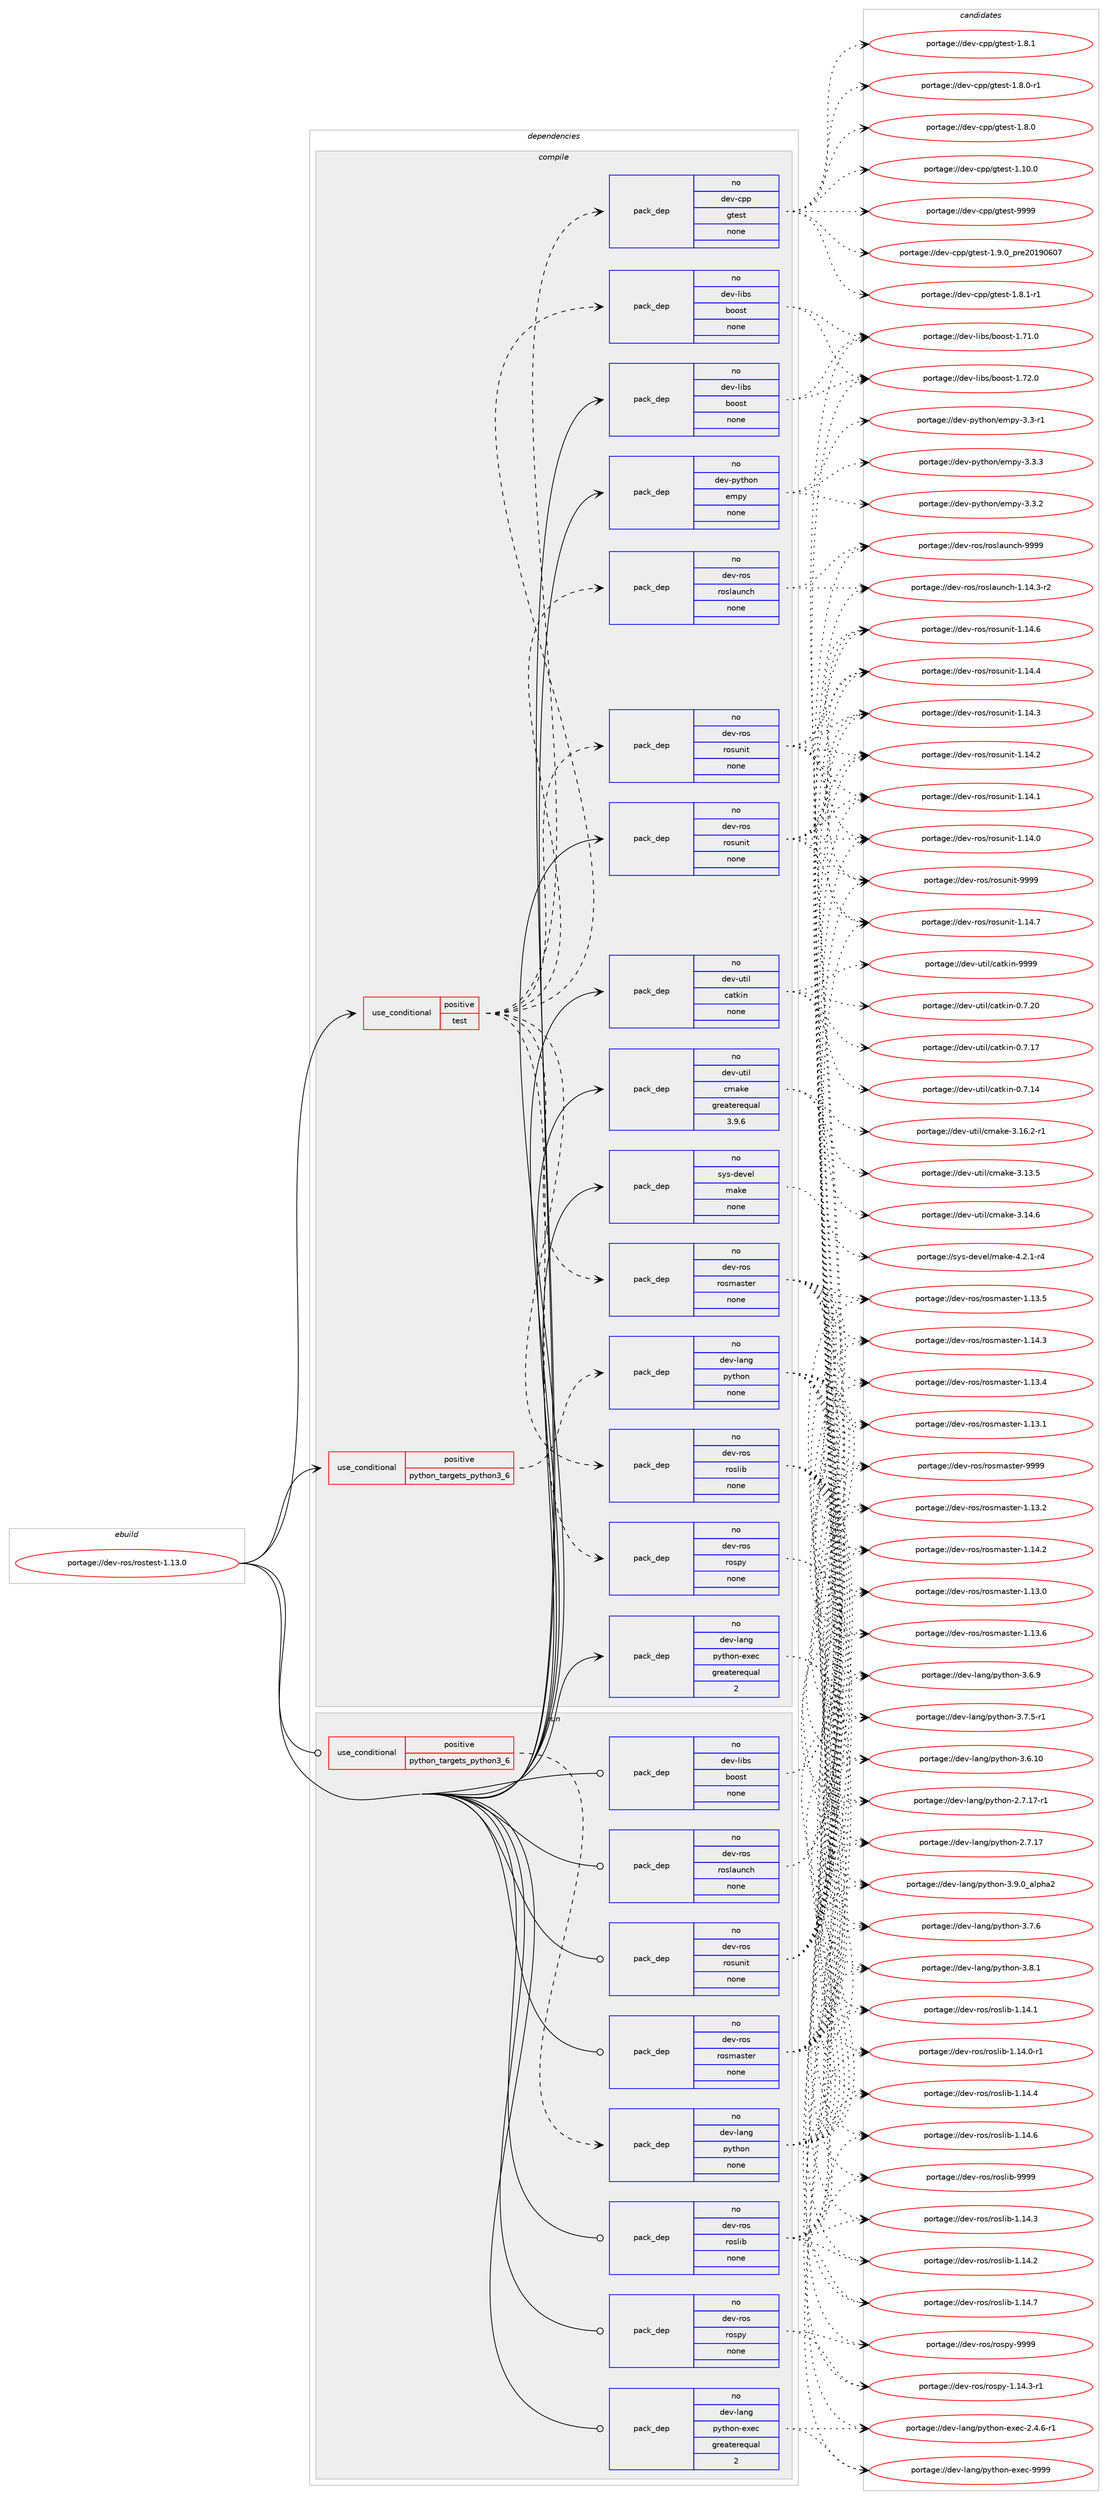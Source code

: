 digraph prolog {

# *************
# Graph options
# *************

newrank=true;
concentrate=true;
compound=true;
graph [rankdir=LR,fontname=Helvetica,fontsize=10,ranksep=1.5];#, ranksep=2.5, nodesep=0.2];
edge  [arrowhead=vee];
node  [fontname=Helvetica,fontsize=10];

# **********
# The ebuild
# **********

subgraph cluster_leftcol {
color=gray;
label=<<i>ebuild</i>>;
id [label="portage://dev-ros/rostest-1.13.0", color=red, width=4, href="../dev-ros/rostest-1.13.0.svg"];
}

# ****************
# The dependencies
# ****************

subgraph cluster_midcol {
color=gray;
label=<<i>dependencies</i>>;
subgraph cluster_compile {
fillcolor="#eeeeee";
style=filled;
label=<<i>compile</i>>;
subgraph cond97317 {
dependency384556 [label=<<TABLE BORDER="0" CELLBORDER="1" CELLSPACING="0" CELLPADDING="4"><TR><TD ROWSPAN="3" CELLPADDING="10">use_conditional</TD></TR><TR><TD>positive</TD></TR><TR><TD>python_targets_python3_6</TD></TR></TABLE>>, shape=none, color=red];
subgraph pack282386 {
dependency384557 [label=<<TABLE BORDER="0" CELLBORDER="1" CELLSPACING="0" CELLPADDING="4" WIDTH="220"><TR><TD ROWSPAN="6" CELLPADDING="30">pack_dep</TD></TR><TR><TD WIDTH="110">no</TD></TR><TR><TD>dev-lang</TD></TR><TR><TD>python</TD></TR><TR><TD>none</TD></TR><TR><TD></TD></TR></TABLE>>, shape=none, color=blue];
}
dependency384556:e -> dependency384557:w [weight=20,style="dashed",arrowhead="vee"];
}
id:e -> dependency384556:w [weight=20,style="solid",arrowhead="vee"];
subgraph cond97318 {
dependency384558 [label=<<TABLE BORDER="0" CELLBORDER="1" CELLSPACING="0" CELLPADDING="4"><TR><TD ROWSPAN="3" CELLPADDING="10">use_conditional</TD></TR><TR><TD>positive</TD></TR><TR><TD>test</TD></TR></TABLE>>, shape=none, color=red];
subgraph pack282387 {
dependency384559 [label=<<TABLE BORDER="0" CELLBORDER="1" CELLSPACING="0" CELLPADDING="4" WIDTH="220"><TR><TD ROWSPAN="6" CELLPADDING="30">pack_dep</TD></TR><TR><TD WIDTH="110">no</TD></TR><TR><TD>dev-ros</TD></TR><TR><TD>rosunit</TD></TR><TR><TD>none</TD></TR><TR><TD></TD></TR></TABLE>>, shape=none, color=blue];
}
dependency384558:e -> dependency384559:w [weight=20,style="dashed",arrowhead="vee"];
subgraph pack282388 {
dependency384560 [label=<<TABLE BORDER="0" CELLBORDER="1" CELLSPACING="0" CELLPADDING="4" WIDTH="220"><TR><TD ROWSPAN="6" CELLPADDING="30">pack_dep</TD></TR><TR><TD WIDTH="110">no</TD></TR><TR><TD>dev-libs</TD></TR><TR><TD>boost</TD></TR><TR><TD>none</TD></TR><TR><TD></TD></TR></TABLE>>, shape=none, color=blue];
}
dependency384558:e -> dependency384560:w [weight=20,style="dashed",arrowhead="vee"];
subgraph pack282389 {
dependency384561 [label=<<TABLE BORDER="0" CELLBORDER="1" CELLSPACING="0" CELLPADDING="4" WIDTH="220"><TR><TD ROWSPAN="6" CELLPADDING="30">pack_dep</TD></TR><TR><TD WIDTH="110">no</TD></TR><TR><TD>dev-ros</TD></TR><TR><TD>roslib</TD></TR><TR><TD>none</TD></TR><TR><TD></TD></TR></TABLE>>, shape=none, color=blue];
}
dependency384558:e -> dependency384561:w [weight=20,style="dashed",arrowhead="vee"];
subgraph pack282390 {
dependency384562 [label=<<TABLE BORDER="0" CELLBORDER="1" CELLSPACING="0" CELLPADDING="4" WIDTH="220"><TR><TD ROWSPAN="6" CELLPADDING="30">pack_dep</TD></TR><TR><TD WIDTH="110">no</TD></TR><TR><TD>dev-ros</TD></TR><TR><TD>rospy</TD></TR><TR><TD>none</TD></TR><TR><TD></TD></TR></TABLE>>, shape=none, color=blue];
}
dependency384558:e -> dependency384562:w [weight=20,style="dashed",arrowhead="vee"];
subgraph pack282391 {
dependency384563 [label=<<TABLE BORDER="0" CELLBORDER="1" CELLSPACING="0" CELLPADDING="4" WIDTH="220"><TR><TD ROWSPAN="6" CELLPADDING="30">pack_dep</TD></TR><TR><TD WIDTH="110">no</TD></TR><TR><TD>dev-ros</TD></TR><TR><TD>roslaunch</TD></TR><TR><TD>none</TD></TR><TR><TD></TD></TR></TABLE>>, shape=none, color=blue];
}
dependency384558:e -> dependency384563:w [weight=20,style="dashed",arrowhead="vee"];
subgraph pack282392 {
dependency384564 [label=<<TABLE BORDER="0" CELLBORDER="1" CELLSPACING="0" CELLPADDING="4" WIDTH="220"><TR><TD ROWSPAN="6" CELLPADDING="30">pack_dep</TD></TR><TR><TD WIDTH="110">no</TD></TR><TR><TD>dev-ros</TD></TR><TR><TD>rosmaster</TD></TR><TR><TD>none</TD></TR><TR><TD></TD></TR></TABLE>>, shape=none, color=blue];
}
dependency384558:e -> dependency384564:w [weight=20,style="dashed",arrowhead="vee"];
subgraph pack282393 {
dependency384565 [label=<<TABLE BORDER="0" CELLBORDER="1" CELLSPACING="0" CELLPADDING="4" WIDTH="220"><TR><TD ROWSPAN="6" CELLPADDING="30">pack_dep</TD></TR><TR><TD WIDTH="110">no</TD></TR><TR><TD>dev-cpp</TD></TR><TR><TD>gtest</TD></TR><TR><TD>none</TD></TR><TR><TD></TD></TR></TABLE>>, shape=none, color=blue];
}
dependency384558:e -> dependency384565:w [weight=20,style="dashed",arrowhead="vee"];
}
id:e -> dependency384558:w [weight=20,style="solid",arrowhead="vee"];
subgraph pack282394 {
dependency384566 [label=<<TABLE BORDER="0" CELLBORDER="1" CELLSPACING="0" CELLPADDING="4" WIDTH="220"><TR><TD ROWSPAN="6" CELLPADDING="30">pack_dep</TD></TR><TR><TD WIDTH="110">no</TD></TR><TR><TD>dev-lang</TD></TR><TR><TD>python-exec</TD></TR><TR><TD>greaterequal</TD></TR><TR><TD>2</TD></TR></TABLE>>, shape=none, color=blue];
}
id:e -> dependency384566:w [weight=20,style="solid",arrowhead="vee"];
subgraph pack282395 {
dependency384567 [label=<<TABLE BORDER="0" CELLBORDER="1" CELLSPACING="0" CELLPADDING="4" WIDTH="220"><TR><TD ROWSPAN="6" CELLPADDING="30">pack_dep</TD></TR><TR><TD WIDTH="110">no</TD></TR><TR><TD>dev-libs</TD></TR><TR><TD>boost</TD></TR><TR><TD>none</TD></TR><TR><TD></TD></TR></TABLE>>, shape=none, color=blue];
}
id:e -> dependency384567:w [weight=20,style="solid",arrowhead="vee"];
subgraph pack282396 {
dependency384568 [label=<<TABLE BORDER="0" CELLBORDER="1" CELLSPACING="0" CELLPADDING="4" WIDTH="220"><TR><TD ROWSPAN="6" CELLPADDING="30">pack_dep</TD></TR><TR><TD WIDTH="110">no</TD></TR><TR><TD>dev-python</TD></TR><TR><TD>empy</TD></TR><TR><TD>none</TD></TR><TR><TD></TD></TR></TABLE>>, shape=none, color=blue];
}
id:e -> dependency384568:w [weight=20,style="solid",arrowhead="vee"];
subgraph pack282397 {
dependency384569 [label=<<TABLE BORDER="0" CELLBORDER="1" CELLSPACING="0" CELLPADDING="4" WIDTH="220"><TR><TD ROWSPAN="6" CELLPADDING="30">pack_dep</TD></TR><TR><TD WIDTH="110">no</TD></TR><TR><TD>dev-ros</TD></TR><TR><TD>rosunit</TD></TR><TR><TD>none</TD></TR><TR><TD></TD></TR></TABLE>>, shape=none, color=blue];
}
id:e -> dependency384569:w [weight=20,style="solid",arrowhead="vee"];
subgraph pack282398 {
dependency384570 [label=<<TABLE BORDER="0" CELLBORDER="1" CELLSPACING="0" CELLPADDING="4" WIDTH="220"><TR><TD ROWSPAN="6" CELLPADDING="30">pack_dep</TD></TR><TR><TD WIDTH="110">no</TD></TR><TR><TD>dev-util</TD></TR><TR><TD>catkin</TD></TR><TR><TD>none</TD></TR><TR><TD></TD></TR></TABLE>>, shape=none, color=blue];
}
id:e -> dependency384570:w [weight=20,style="solid",arrowhead="vee"];
subgraph pack282399 {
dependency384571 [label=<<TABLE BORDER="0" CELLBORDER="1" CELLSPACING="0" CELLPADDING="4" WIDTH="220"><TR><TD ROWSPAN="6" CELLPADDING="30">pack_dep</TD></TR><TR><TD WIDTH="110">no</TD></TR><TR><TD>dev-util</TD></TR><TR><TD>cmake</TD></TR><TR><TD>greaterequal</TD></TR><TR><TD>3.9.6</TD></TR></TABLE>>, shape=none, color=blue];
}
id:e -> dependency384571:w [weight=20,style="solid",arrowhead="vee"];
subgraph pack282400 {
dependency384572 [label=<<TABLE BORDER="0" CELLBORDER="1" CELLSPACING="0" CELLPADDING="4" WIDTH="220"><TR><TD ROWSPAN="6" CELLPADDING="30">pack_dep</TD></TR><TR><TD WIDTH="110">no</TD></TR><TR><TD>sys-devel</TD></TR><TR><TD>make</TD></TR><TR><TD>none</TD></TR><TR><TD></TD></TR></TABLE>>, shape=none, color=blue];
}
id:e -> dependency384572:w [weight=20,style="solid",arrowhead="vee"];
}
subgraph cluster_compileandrun {
fillcolor="#eeeeee";
style=filled;
label=<<i>compile and run</i>>;
}
subgraph cluster_run {
fillcolor="#eeeeee";
style=filled;
label=<<i>run</i>>;
subgraph cond97319 {
dependency384573 [label=<<TABLE BORDER="0" CELLBORDER="1" CELLSPACING="0" CELLPADDING="4"><TR><TD ROWSPAN="3" CELLPADDING="10">use_conditional</TD></TR><TR><TD>positive</TD></TR><TR><TD>python_targets_python3_6</TD></TR></TABLE>>, shape=none, color=red];
subgraph pack282401 {
dependency384574 [label=<<TABLE BORDER="0" CELLBORDER="1" CELLSPACING="0" CELLPADDING="4" WIDTH="220"><TR><TD ROWSPAN="6" CELLPADDING="30">pack_dep</TD></TR><TR><TD WIDTH="110">no</TD></TR><TR><TD>dev-lang</TD></TR><TR><TD>python</TD></TR><TR><TD>none</TD></TR><TR><TD></TD></TR></TABLE>>, shape=none, color=blue];
}
dependency384573:e -> dependency384574:w [weight=20,style="dashed",arrowhead="vee"];
}
id:e -> dependency384573:w [weight=20,style="solid",arrowhead="odot"];
subgraph pack282402 {
dependency384575 [label=<<TABLE BORDER="0" CELLBORDER="1" CELLSPACING="0" CELLPADDING="4" WIDTH="220"><TR><TD ROWSPAN="6" CELLPADDING="30">pack_dep</TD></TR><TR><TD WIDTH="110">no</TD></TR><TR><TD>dev-lang</TD></TR><TR><TD>python-exec</TD></TR><TR><TD>greaterequal</TD></TR><TR><TD>2</TD></TR></TABLE>>, shape=none, color=blue];
}
id:e -> dependency384575:w [weight=20,style="solid",arrowhead="odot"];
subgraph pack282403 {
dependency384576 [label=<<TABLE BORDER="0" CELLBORDER="1" CELLSPACING="0" CELLPADDING="4" WIDTH="220"><TR><TD ROWSPAN="6" CELLPADDING="30">pack_dep</TD></TR><TR><TD WIDTH="110">no</TD></TR><TR><TD>dev-libs</TD></TR><TR><TD>boost</TD></TR><TR><TD>none</TD></TR><TR><TD></TD></TR></TABLE>>, shape=none, color=blue];
}
id:e -> dependency384576:w [weight=20,style="solid",arrowhead="odot"];
subgraph pack282404 {
dependency384577 [label=<<TABLE BORDER="0" CELLBORDER="1" CELLSPACING="0" CELLPADDING="4" WIDTH="220"><TR><TD ROWSPAN="6" CELLPADDING="30">pack_dep</TD></TR><TR><TD WIDTH="110">no</TD></TR><TR><TD>dev-ros</TD></TR><TR><TD>roslaunch</TD></TR><TR><TD>none</TD></TR><TR><TD></TD></TR></TABLE>>, shape=none, color=blue];
}
id:e -> dependency384577:w [weight=20,style="solid",arrowhead="odot"];
subgraph pack282405 {
dependency384578 [label=<<TABLE BORDER="0" CELLBORDER="1" CELLSPACING="0" CELLPADDING="4" WIDTH="220"><TR><TD ROWSPAN="6" CELLPADDING="30">pack_dep</TD></TR><TR><TD WIDTH="110">no</TD></TR><TR><TD>dev-ros</TD></TR><TR><TD>roslib</TD></TR><TR><TD>none</TD></TR><TR><TD></TD></TR></TABLE>>, shape=none, color=blue];
}
id:e -> dependency384578:w [weight=20,style="solid",arrowhead="odot"];
subgraph pack282406 {
dependency384579 [label=<<TABLE BORDER="0" CELLBORDER="1" CELLSPACING="0" CELLPADDING="4" WIDTH="220"><TR><TD ROWSPAN="6" CELLPADDING="30">pack_dep</TD></TR><TR><TD WIDTH="110">no</TD></TR><TR><TD>dev-ros</TD></TR><TR><TD>rosmaster</TD></TR><TR><TD>none</TD></TR><TR><TD></TD></TR></TABLE>>, shape=none, color=blue];
}
id:e -> dependency384579:w [weight=20,style="solid",arrowhead="odot"];
subgraph pack282407 {
dependency384580 [label=<<TABLE BORDER="0" CELLBORDER="1" CELLSPACING="0" CELLPADDING="4" WIDTH="220"><TR><TD ROWSPAN="6" CELLPADDING="30">pack_dep</TD></TR><TR><TD WIDTH="110">no</TD></TR><TR><TD>dev-ros</TD></TR><TR><TD>rospy</TD></TR><TR><TD>none</TD></TR><TR><TD></TD></TR></TABLE>>, shape=none, color=blue];
}
id:e -> dependency384580:w [weight=20,style="solid",arrowhead="odot"];
subgraph pack282408 {
dependency384581 [label=<<TABLE BORDER="0" CELLBORDER="1" CELLSPACING="0" CELLPADDING="4" WIDTH="220"><TR><TD ROWSPAN="6" CELLPADDING="30">pack_dep</TD></TR><TR><TD WIDTH="110">no</TD></TR><TR><TD>dev-ros</TD></TR><TR><TD>rosunit</TD></TR><TR><TD>none</TD></TR><TR><TD></TD></TR></TABLE>>, shape=none, color=blue];
}
id:e -> dependency384581:w [weight=20,style="solid",arrowhead="odot"];
}
}

# **************
# The candidates
# **************

subgraph cluster_choices {
rank=same;
color=gray;
label=<<i>candidates</i>>;

subgraph choice282386 {
color=black;
nodesep=1;
choice10010111845108971101034711212111610411111045514657464895971081121049750 [label="portage://dev-lang/python-3.9.0_alpha2", color=red, width=4,href="../dev-lang/python-3.9.0_alpha2.svg"];
choice100101118451089711010347112121116104111110455146564649 [label="portage://dev-lang/python-3.8.1", color=red, width=4,href="../dev-lang/python-3.8.1.svg"];
choice100101118451089711010347112121116104111110455146554654 [label="portage://dev-lang/python-3.7.6", color=red, width=4,href="../dev-lang/python-3.7.6.svg"];
choice1001011184510897110103471121211161041111104551465546534511449 [label="portage://dev-lang/python-3.7.5-r1", color=red, width=4,href="../dev-lang/python-3.7.5-r1.svg"];
choice100101118451089711010347112121116104111110455146544657 [label="portage://dev-lang/python-3.6.9", color=red, width=4,href="../dev-lang/python-3.6.9.svg"];
choice10010111845108971101034711212111610411111045514654464948 [label="portage://dev-lang/python-3.6.10", color=red, width=4,href="../dev-lang/python-3.6.10.svg"];
choice100101118451089711010347112121116104111110455046554649554511449 [label="portage://dev-lang/python-2.7.17-r1", color=red, width=4,href="../dev-lang/python-2.7.17-r1.svg"];
choice10010111845108971101034711212111610411111045504655464955 [label="portage://dev-lang/python-2.7.17", color=red, width=4,href="../dev-lang/python-2.7.17.svg"];
dependency384557:e -> choice10010111845108971101034711212111610411111045514657464895971081121049750:w [style=dotted,weight="100"];
dependency384557:e -> choice100101118451089711010347112121116104111110455146564649:w [style=dotted,weight="100"];
dependency384557:e -> choice100101118451089711010347112121116104111110455146554654:w [style=dotted,weight="100"];
dependency384557:e -> choice1001011184510897110103471121211161041111104551465546534511449:w [style=dotted,weight="100"];
dependency384557:e -> choice100101118451089711010347112121116104111110455146544657:w [style=dotted,weight="100"];
dependency384557:e -> choice10010111845108971101034711212111610411111045514654464948:w [style=dotted,weight="100"];
dependency384557:e -> choice100101118451089711010347112121116104111110455046554649554511449:w [style=dotted,weight="100"];
dependency384557:e -> choice10010111845108971101034711212111610411111045504655464955:w [style=dotted,weight="100"];
}
subgraph choice282387 {
color=black;
nodesep=1;
choice10010111845114111115471141111151171101051164557575757 [label="portage://dev-ros/rosunit-9999", color=red, width=4,href="../dev-ros/rosunit-9999.svg"];
choice100101118451141111154711411111511711010511645494649524655 [label="portage://dev-ros/rosunit-1.14.7", color=red, width=4,href="../dev-ros/rosunit-1.14.7.svg"];
choice100101118451141111154711411111511711010511645494649524654 [label="portage://dev-ros/rosunit-1.14.6", color=red, width=4,href="../dev-ros/rosunit-1.14.6.svg"];
choice100101118451141111154711411111511711010511645494649524652 [label="portage://dev-ros/rosunit-1.14.4", color=red, width=4,href="../dev-ros/rosunit-1.14.4.svg"];
choice100101118451141111154711411111511711010511645494649524651 [label="portage://dev-ros/rosunit-1.14.3", color=red, width=4,href="../dev-ros/rosunit-1.14.3.svg"];
choice100101118451141111154711411111511711010511645494649524650 [label="portage://dev-ros/rosunit-1.14.2", color=red, width=4,href="../dev-ros/rosunit-1.14.2.svg"];
choice100101118451141111154711411111511711010511645494649524649 [label="portage://dev-ros/rosunit-1.14.1", color=red, width=4,href="../dev-ros/rosunit-1.14.1.svg"];
choice100101118451141111154711411111511711010511645494649524648 [label="portage://dev-ros/rosunit-1.14.0", color=red, width=4,href="../dev-ros/rosunit-1.14.0.svg"];
dependency384559:e -> choice10010111845114111115471141111151171101051164557575757:w [style=dotted,weight="100"];
dependency384559:e -> choice100101118451141111154711411111511711010511645494649524655:w [style=dotted,weight="100"];
dependency384559:e -> choice100101118451141111154711411111511711010511645494649524654:w [style=dotted,weight="100"];
dependency384559:e -> choice100101118451141111154711411111511711010511645494649524652:w [style=dotted,weight="100"];
dependency384559:e -> choice100101118451141111154711411111511711010511645494649524651:w [style=dotted,weight="100"];
dependency384559:e -> choice100101118451141111154711411111511711010511645494649524650:w [style=dotted,weight="100"];
dependency384559:e -> choice100101118451141111154711411111511711010511645494649524649:w [style=dotted,weight="100"];
dependency384559:e -> choice100101118451141111154711411111511711010511645494649524648:w [style=dotted,weight="100"];
}
subgraph choice282388 {
color=black;
nodesep=1;
choice1001011184510810598115479811111111511645494655504648 [label="portage://dev-libs/boost-1.72.0", color=red, width=4,href="../dev-libs/boost-1.72.0.svg"];
choice1001011184510810598115479811111111511645494655494648 [label="portage://dev-libs/boost-1.71.0", color=red, width=4,href="../dev-libs/boost-1.71.0.svg"];
dependency384560:e -> choice1001011184510810598115479811111111511645494655504648:w [style=dotted,weight="100"];
dependency384560:e -> choice1001011184510810598115479811111111511645494655494648:w [style=dotted,weight="100"];
}
subgraph choice282389 {
color=black;
nodesep=1;
choice1001011184511411111547114111115108105984557575757 [label="portage://dev-ros/roslib-9999", color=red, width=4,href="../dev-ros/roslib-9999.svg"];
choice10010111845114111115471141111151081059845494649524655 [label="portage://dev-ros/roslib-1.14.7", color=red, width=4,href="../dev-ros/roslib-1.14.7.svg"];
choice10010111845114111115471141111151081059845494649524654 [label="portage://dev-ros/roslib-1.14.6", color=red, width=4,href="../dev-ros/roslib-1.14.6.svg"];
choice10010111845114111115471141111151081059845494649524652 [label="portage://dev-ros/roslib-1.14.4", color=red, width=4,href="../dev-ros/roslib-1.14.4.svg"];
choice10010111845114111115471141111151081059845494649524651 [label="portage://dev-ros/roslib-1.14.3", color=red, width=4,href="../dev-ros/roslib-1.14.3.svg"];
choice10010111845114111115471141111151081059845494649524650 [label="portage://dev-ros/roslib-1.14.2", color=red, width=4,href="../dev-ros/roslib-1.14.2.svg"];
choice10010111845114111115471141111151081059845494649524649 [label="portage://dev-ros/roslib-1.14.1", color=red, width=4,href="../dev-ros/roslib-1.14.1.svg"];
choice100101118451141111154711411111510810598454946495246484511449 [label="portage://dev-ros/roslib-1.14.0-r1", color=red, width=4,href="../dev-ros/roslib-1.14.0-r1.svg"];
dependency384561:e -> choice1001011184511411111547114111115108105984557575757:w [style=dotted,weight="100"];
dependency384561:e -> choice10010111845114111115471141111151081059845494649524655:w [style=dotted,weight="100"];
dependency384561:e -> choice10010111845114111115471141111151081059845494649524654:w [style=dotted,weight="100"];
dependency384561:e -> choice10010111845114111115471141111151081059845494649524652:w [style=dotted,weight="100"];
dependency384561:e -> choice10010111845114111115471141111151081059845494649524651:w [style=dotted,weight="100"];
dependency384561:e -> choice10010111845114111115471141111151081059845494649524650:w [style=dotted,weight="100"];
dependency384561:e -> choice10010111845114111115471141111151081059845494649524649:w [style=dotted,weight="100"];
dependency384561:e -> choice100101118451141111154711411111510810598454946495246484511449:w [style=dotted,weight="100"];
}
subgraph choice282390 {
color=black;
nodesep=1;
choice10010111845114111115471141111151121214557575757 [label="portage://dev-ros/rospy-9999", color=red, width=4,href="../dev-ros/rospy-9999.svg"];
choice1001011184511411111547114111115112121454946495246514511449 [label="portage://dev-ros/rospy-1.14.3-r1", color=red, width=4,href="../dev-ros/rospy-1.14.3-r1.svg"];
dependency384562:e -> choice10010111845114111115471141111151121214557575757:w [style=dotted,weight="100"];
dependency384562:e -> choice1001011184511411111547114111115112121454946495246514511449:w [style=dotted,weight="100"];
}
subgraph choice282391 {
color=black;
nodesep=1;
choice100101118451141111154711411111510897117110991044557575757 [label="portage://dev-ros/roslaunch-9999", color=red, width=4,href="../dev-ros/roslaunch-9999.svg"];
choice10010111845114111115471141111151089711711099104454946495246514511450 [label="portage://dev-ros/roslaunch-1.14.3-r2", color=red, width=4,href="../dev-ros/roslaunch-1.14.3-r2.svg"];
dependency384563:e -> choice100101118451141111154711411111510897117110991044557575757:w [style=dotted,weight="100"];
dependency384563:e -> choice10010111845114111115471141111151089711711099104454946495246514511450:w [style=dotted,weight="100"];
}
subgraph choice282392 {
color=black;
nodesep=1;
choice1001011184511411111547114111115109971151161011144557575757 [label="portage://dev-ros/rosmaster-9999", color=red, width=4,href="../dev-ros/rosmaster-9999.svg"];
choice10010111845114111115471141111151099711511610111445494649524651 [label="portage://dev-ros/rosmaster-1.14.3", color=red, width=4,href="../dev-ros/rosmaster-1.14.3.svg"];
choice10010111845114111115471141111151099711511610111445494649524650 [label="portage://dev-ros/rosmaster-1.14.2", color=red, width=4,href="../dev-ros/rosmaster-1.14.2.svg"];
choice10010111845114111115471141111151099711511610111445494649514654 [label="portage://dev-ros/rosmaster-1.13.6", color=red, width=4,href="../dev-ros/rosmaster-1.13.6.svg"];
choice10010111845114111115471141111151099711511610111445494649514653 [label="portage://dev-ros/rosmaster-1.13.5", color=red, width=4,href="../dev-ros/rosmaster-1.13.5.svg"];
choice10010111845114111115471141111151099711511610111445494649514652 [label="portage://dev-ros/rosmaster-1.13.4", color=red, width=4,href="../dev-ros/rosmaster-1.13.4.svg"];
choice10010111845114111115471141111151099711511610111445494649514650 [label="portage://dev-ros/rosmaster-1.13.2", color=red, width=4,href="../dev-ros/rosmaster-1.13.2.svg"];
choice10010111845114111115471141111151099711511610111445494649514649 [label="portage://dev-ros/rosmaster-1.13.1", color=red, width=4,href="../dev-ros/rosmaster-1.13.1.svg"];
choice10010111845114111115471141111151099711511610111445494649514648 [label="portage://dev-ros/rosmaster-1.13.0", color=red, width=4,href="../dev-ros/rosmaster-1.13.0.svg"];
dependency384564:e -> choice1001011184511411111547114111115109971151161011144557575757:w [style=dotted,weight="100"];
dependency384564:e -> choice10010111845114111115471141111151099711511610111445494649524651:w [style=dotted,weight="100"];
dependency384564:e -> choice10010111845114111115471141111151099711511610111445494649524650:w [style=dotted,weight="100"];
dependency384564:e -> choice10010111845114111115471141111151099711511610111445494649514654:w [style=dotted,weight="100"];
dependency384564:e -> choice10010111845114111115471141111151099711511610111445494649514653:w [style=dotted,weight="100"];
dependency384564:e -> choice10010111845114111115471141111151099711511610111445494649514652:w [style=dotted,weight="100"];
dependency384564:e -> choice10010111845114111115471141111151099711511610111445494649514650:w [style=dotted,weight="100"];
dependency384564:e -> choice10010111845114111115471141111151099711511610111445494649514649:w [style=dotted,weight="100"];
dependency384564:e -> choice10010111845114111115471141111151099711511610111445494649514648:w [style=dotted,weight="100"];
}
subgraph choice282393 {
color=black;
nodesep=1;
choice1001011184599112112471031161011151164557575757 [label="portage://dev-cpp/gtest-9999", color=red, width=4,href="../dev-cpp/gtest-9999.svg"];
choice100101118459911211247103116101115116454946574648951121141015048495748544855 [label="portage://dev-cpp/gtest-1.9.0_pre20190607", color=red, width=4,href="../dev-cpp/gtest-1.9.0_pre20190607.svg"];
choice1001011184599112112471031161011151164549465646494511449 [label="portage://dev-cpp/gtest-1.8.1-r1", color=red, width=4,href="../dev-cpp/gtest-1.8.1-r1.svg"];
choice100101118459911211247103116101115116454946564649 [label="portage://dev-cpp/gtest-1.8.1", color=red, width=4,href="../dev-cpp/gtest-1.8.1.svg"];
choice1001011184599112112471031161011151164549465646484511449 [label="portage://dev-cpp/gtest-1.8.0-r1", color=red, width=4,href="../dev-cpp/gtest-1.8.0-r1.svg"];
choice100101118459911211247103116101115116454946564648 [label="portage://dev-cpp/gtest-1.8.0", color=red, width=4,href="../dev-cpp/gtest-1.8.0.svg"];
choice10010111845991121124710311610111511645494649484648 [label="portage://dev-cpp/gtest-1.10.0", color=red, width=4,href="../dev-cpp/gtest-1.10.0.svg"];
dependency384565:e -> choice1001011184599112112471031161011151164557575757:w [style=dotted,weight="100"];
dependency384565:e -> choice100101118459911211247103116101115116454946574648951121141015048495748544855:w [style=dotted,weight="100"];
dependency384565:e -> choice1001011184599112112471031161011151164549465646494511449:w [style=dotted,weight="100"];
dependency384565:e -> choice100101118459911211247103116101115116454946564649:w [style=dotted,weight="100"];
dependency384565:e -> choice1001011184599112112471031161011151164549465646484511449:w [style=dotted,weight="100"];
dependency384565:e -> choice100101118459911211247103116101115116454946564648:w [style=dotted,weight="100"];
dependency384565:e -> choice10010111845991121124710311610111511645494649484648:w [style=dotted,weight="100"];
}
subgraph choice282394 {
color=black;
nodesep=1;
choice10010111845108971101034711212111610411111045101120101994557575757 [label="portage://dev-lang/python-exec-9999", color=red, width=4,href="../dev-lang/python-exec-9999.svg"];
choice10010111845108971101034711212111610411111045101120101994550465246544511449 [label="portage://dev-lang/python-exec-2.4.6-r1", color=red, width=4,href="../dev-lang/python-exec-2.4.6-r1.svg"];
dependency384566:e -> choice10010111845108971101034711212111610411111045101120101994557575757:w [style=dotted,weight="100"];
dependency384566:e -> choice10010111845108971101034711212111610411111045101120101994550465246544511449:w [style=dotted,weight="100"];
}
subgraph choice282395 {
color=black;
nodesep=1;
choice1001011184510810598115479811111111511645494655504648 [label="portage://dev-libs/boost-1.72.0", color=red, width=4,href="../dev-libs/boost-1.72.0.svg"];
choice1001011184510810598115479811111111511645494655494648 [label="portage://dev-libs/boost-1.71.0", color=red, width=4,href="../dev-libs/boost-1.71.0.svg"];
dependency384567:e -> choice1001011184510810598115479811111111511645494655504648:w [style=dotted,weight="100"];
dependency384567:e -> choice1001011184510810598115479811111111511645494655494648:w [style=dotted,weight="100"];
}
subgraph choice282396 {
color=black;
nodesep=1;
choice1001011184511212111610411111047101109112121455146514651 [label="portage://dev-python/empy-3.3.3", color=red, width=4,href="../dev-python/empy-3.3.3.svg"];
choice1001011184511212111610411111047101109112121455146514650 [label="portage://dev-python/empy-3.3.2", color=red, width=4,href="../dev-python/empy-3.3.2.svg"];
choice1001011184511212111610411111047101109112121455146514511449 [label="portage://dev-python/empy-3.3-r1", color=red, width=4,href="../dev-python/empy-3.3-r1.svg"];
dependency384568:e -> choice1001011184511212111610411111047101109112121455146514651:w [style=dotted,weight="100"];
dependency384568:e -> choice1001011184511212111610411111047101109112121455146514650:w [style=dotted,weight="100"];
dependency384568:e -> choice1001011184511212111610411111047101109112121455146514511449:w [style=dotted,weight="100"];
}
subgraph choice282397 {
color=black;
nodesep=1;
choice10010111845114111115471141111151171101051164557575757 [label="portage://dev-ros/rosunit-9999", color=red, width=4,href="../dev-ros/rosunit-9999.svg"];
choice100101118451141111154711411111511711010511645494649524655 [label="portage://dev-ros/rosunit-1.14.7", color=red, width=4,href="../dev-ros/rosunit-1.14.7.svg"];
choice100101118451141111154711411111511711010511645494649524654 [label="portage://dev-ros/rosunit-1.14.6", color=red, width=4,href="../dev-ros/rosunit-1.14.6.svg"];
choice100101118451141111154711411111511711010511645494649524652 [label="portage://dev-ros/rosunit-1.14.4", color=red, width=4,href="../dev-ros/rosunit-1.14.4.svg"];
choice100101118451141111154711411111511711010511645494649524651 [label="portage://dev-ros/rosunit-1.14.3", color=red, width=4,href="../dev-ros/rosunit-1.14.3.svg"];
choice100101118451141111154711411111511711010511645494649524650 [label="portage://dev-ros/rosunit-1.14.2", color=red, width=4,href="../dev-ros/rosunit-1.14.2.svg"];
choice100101118451141111154711411111511711010511645494649524649 [label="portage://dev-ros/rosunit-1.14.1", color=red, width=4,href="../dev-ros/rosunit-1.14.1.svg"];
choice100101118451141111154711411111511711010511645494649524648 [label="portage://dev-ros/rosunit-1.14.0", color=red, width=4,href="../dev-ros/rosunit-1.14.0.svg"];
dependency384569:e -> choice10010111845114111115471141111151171101051164557575757:w [style=dotted,weight="100"];
dependency384569:e -> choice100101118451141111154711411111511711010511645494649524655:w [style=dotted,weight="100"];
dependency384569:e -> choice100101118451141111154711411111511711010511645494649524654:w [style=dotted,weight="100"];
dependency384569:e -> choice100101118451141111154711411111511711010511645494649524652:w [style=dotted,weight="100"];
dependency384569:e -> choice100101118451141111154711411111511711010511645494649524651:w [style=dotted,weight="100"];
dependency384569:e -> choice100101118451141111154711411111511711010511645494649524650:w [style=dotted,weight="100"];
dependency384569:e -> choice100101118451141111154711411111511711010511645494649524649:w [style=dotted,weight="100"];
dependency384569:e -> choice100101118451141111154711411111511711010511645494649524648:w [style=dotted,weight="100"];
}
subgraph choice282398 {
color=black;
nodesep=1;
choice100101118451171161051084799971161071051104557575757 [label="portage://dev-util/catkin-9999", color=red, width=4,href="../dev-util/catkin-9999.svg"];
choice1001011184511711610510847999711610710511045484655465048 [label="portage://dev-util/catkin-0.7.20", color=red, width=4,href="../dev-util/catkin-0.7.20.svg"];
choice1001011184511711610510847999711610710511045484655464955 [label="portage://dev-util/catkin-0.7.17", color=red, width=4,href="../dev-util/catkin-0.7.17.svg"];
choice1001011184511711610510847999711610710511045484655464952 [label="portage://dev-util/catkin-0.7.14", color=red, width=4,href="../dev-util/catkin-0.7.14.svg"];
dependency384570:e -> choice100101118451171161051084799971161071051104557575757:w [style=dotted,weight="100"];
dependency384570:e -> choice1001011184511711610510847999711610710511045484655465048:w [style=dotted,weight="100"];
dependency384570:e -> choice1001011184511711610510847999711610710511045484655464955:w [style=dotted,weight="100"];
dependency384570:e -> choice1001011184511711610510847999711610710511045484655464952:w [style=dotted,weight="100"];
}
subgraph choice282399 {
color=black;
nodesep=1;
choice10010111845117116105108479910997107101455146495446504511449 [label="portage://dev-util/cmake-3.16.2-r1", color=red, width=4,href="../dev-util/cmake-3.16.2-r1.svg"];
choice1001011184511711610510847991099710710145514649524654 [label="portage://dev-util/cmake-3.14.6", color=red, width=4,href="../dev-util/cmake-3.14.6.svg"];
choice1001011184511711610510847991099710710145514649514653 [label="portage://dev-util/cmake-3.13.5", color=red, width=4,href="../dev-util/cmake-3.13.5.svg"];
dependency384571:e -> choice10010111845117116105108479910997107101455146495446504511449:w [style=dotted,weight="100"];
dependency384571:e -> choice1001011184511711610510847991099710710145514649524654:w [style=dotted,weight="100"];
dependency384571:e -> choice1001011184511711610510847991099710710145514649514653:w [style=dotted,weight="100"];
}
subgraph choice282400 {
color=black;
nodesep=1;
choice1151211154510010111810110847109971071014552465046494511452 [label="portage://sys-devel/make-4.2.1-r4", color=red, width=4,href="../sys-devel/make-4.2.1-r4.svg"];
dependency384572:e -> choice1151211154510010111810110847109971071014552465046494511452:w [style=dotted,weight="100"];
}
subgraph choice282401 {
color=black;
nodesep=1;
choice10010111845108971101034711212111610411111045514657464895971081121049750 [label="portage://dev-lang/python-3.9.0_alpha2", color=red, width=4,href="../dev-lang/python-3.9.0_alpha2.svg"];
choice100101118451089711010347112121116104111110455146564649 [label="portage://dev-lang/python-3.8.1", color=red, width=4,href="../dev-lang/python-3.8.1.svg"];
choice100101118451089711010347112121116104111110455146554654 [label="portage://dev-lang/python-3.7.6", color=red, width=4,href="../dev-lang/python-3.7.6.svg"];
choice1001011184510897110103471121211161041111104551465546534511449 [label="portage://dev-lang/python-3.7.5-r1", color=red, width=4,href="../dev-lang/python-3.7.5-r1.svg"];
choice100101118451089711010347112121116104111110455146544657 [label="portage://dev-lang/python-3.6.9", color=red, width=4,href="../dev-lang/python-3.6.9.svg"];
choice10010111845108971101034711212111610411111045514654464948 [label="portage://dev-lang/python-3.6.10", color=red, width=4,href="../dev-lang/python-3.6.10.svg"];
choice100101118451089711010347112121116104111110455046554649554511449 [label="portage://dev-lang/python-2.7.17-r1", color=red, width=4,href="../dev-lang/python-2.7.17-r1.svg"];
choice10010111845108971101034711212111610411111045504655464955 [label="portage://dev-lang/python-2.7.17", color=red, width=4,href="../dev-lang/python-2.7.17.svg"];
dependency384574:e -> choice10010111845108971101034711212111610411111045514657464895971081121049750:w [style=dotted,weight="100"];
dependency384574:e -> choice100101118451089711010347112121116104111110455146564649:w [style=dotted,weight="100"];
dependency384574:e -> choice100101118451089711010347112121116104111110455146554654:w [style=dotted,weight="100"];
dependency384574:e -> choice1001011184510897110103471121211161041111104551465546534511449:w [style=dotted,weight="100"];
dependency384574:e -> choice100101118451089711010347112121116104111110455146544657:w [style=dotted,weight="100"];
dependency384574:e -> choice10010111845108971101034711212111610411111045514654464948:w [style=dotted,weight="100"];
dependency384574:e -> choice100101118451089711010347112121116104111110455046554649554511449:w [style=dotted,weight="100"];
dependency384574:e -> choice10010111845108971101034711212111610411111045504655464955:w [style=dotted,weight="100"];
}
subgraph choice282402 {
color=black;
nodesep=1;
choice10010111845108971101034711212111610411111045101120101994557575757 [label="portage://dev-lang/python-exec-9999", color=red, width=4,href="../dev-lang/python-exec-9999.svg"];
choice10010111845108971101034711212111610411111045101120101994550465246544511449 [label="portage://dev-lang/python-exec-2.4.6-r1", color=red, width=4,href="../dev-lang/python-exec-2.4.6-r1.svg"];
dependency384575:e -> choice10010111845108971101034711212111610411111045101120101994557575757:w [style=dotted,weight="100"];
dependency384575:e -> choice10010111845108971101034711212111610411111045101120101994550465246544511449:w [style=dotted,weight="100"];
}
subgraph choice282403 {
color=black;
nodesep=1;
choice1001011184510810598115479811111111511645494655504648 [label="portage://dev-libs/boost-1.72.0", color=red, width=4,href="../dev-libs/boost-1.72.0.svg"];
choice1001011184510810598115479811111111511645494655494648 [label="portage://dev-libs/boost-1.71.0", color=red, width=4,href="../dev-libs/boost-1.71.0.svg"];
dependency384576:e -> choice1001011184510810598115479811111111511645494655504648:w [style=dotted,weight="100"];
dependency384576:e -> choice1001011184510810598115479811111111511645494655494648:w [style=dotted,weight="100"];
}
subgraph choice282404 {
color=black;
nodesep=1;
choice100101118451141111154711411111510897117110991044557575757 [label="portage://dev-ros/roslaunch-9999", color=red, width=4,href="../dev-ros/roslaunch-9999.svg"];
choice10010111845114111115471141111151089711711099104454946495246514511450 [label="portage://dev-ros/roslaunch-1.14.3-r2", color=red, width=4,href="../dev-ros/roslaunch-1.14.3-r2.svg"];
dependency384577:e -> choice100101118451141111154711411111510897117110991044557575757:w [style=dotted,weight="100"];
dependency384577:e -> choice10010111845114111115471141111151089711711099104454946495246514511450:w [style=dotted,weight="100"];
}
subgraph choice282405 {
color=black;
nodesep=1;
choice1001011184511411111547114111115108105984557575757 [label="portage://dev-ros/roslib-9999", color=red, width=4,href="../dev-ros/roslib-9999.svg"];
choice10010111845114111115471141111151081059845494649524655 [label="portage://dev-ros/roslib-1.14.7", color=red, width=4,href="../dev-ros/roslib-1.14.7.svg"];
choice10010111845114111115471141111151081059845494649524654 [label="portage://dev-ros/roslib-1.14.6", color=red, width=4,href="../dev-ros/roslib-1.14.6.svg"];
choice10010111845114111115471141111151081059845494649524652 [label="portage://dev-ros/roslib-1.14.4", color=red, width=4,href="../dev-ros/roslib-1.14.4.svg"];
choice10010111845114111115471141111151081059845494649524651 [label="portage://dev-ros/roslib-1.14.3", color=red, width=4,href="../dev-ros/roslib-1.14.3.svg"];
choice10010111845114111115471141111151081059845494649524650 [label="portage://dev-ros/roslib-1.14.2", color=red, width=4,href="../dev-ros/roslib-1.14.2.svg"];
choice10010111845114111115471141111151081059845494649524649 [label="portage://dev-ros/roslib-1.14.1", color=red, width=4,href="../dev-ros/roslib-1.14.1.svg"];
choice100101118451141111154711411111510810598454946495246484511449 [label="portage://dev-ros/roslib-1.14.0-r1", color=red, width=4,href="../dev-ros/roslib-1.14.0-r1.svg"];
dependency384578:e -> choice1001011184511411111547114111115108105984557575757:w [style=dotted,weight="100"];
dependency384578:e -> choice10010111845114111115471141111151081059845494649524655:w [style=dotted,weight="100"];
dependency384578:e -> choice10010111845114111115471141111151081059845494649524654:w [style=dotted,weight="100"];
dependency384578:e -> choice10010111845114111115471141111151081059845494649524652:w [style=dotted,weight="100"];
dependency384578:e -> choice10010111845114111115471141111151081059845494649524651:w [style=dotted,weight="100"];
dependency384578:e -> choice10010111845114111115471141111151081059845494649524650:w [style=dotted,weight="100"];
dependency384578:e -> choice10010111845114111115471141111151081059845494649524649:w [style=dotted,weight="100"];
dependency384578:e -> choice100101118451141111154711411111510810598454946495246484511449:w [style=dotted,weight="100"];
}
subgraph choice282406 {
color=black;
nodesep=1;
choice1001011184511411111547114111115109971151161011144557575757 [label="portage://dev-ros/rosmaster-9999", color=red, width=4,href="../dev-ros/rosmaster-9999.svg"];
choice10010111845114111115471141111151099711511610111445494649524651 [label="portage://dev-ros/rosmaster-1.14.3", color=red, width=4,href="../dev-ros/rosmaster-1.14.3.svg"];
choice10010111845114111115471141111151099711511610111445494649524650 [label="portage://dev-ros/rosmaster-1.14.2", color=red, width=4,href="../dev-ros/rosmaster-1.14.2.svg"];
choice10010111845114111115471141111151099711511610111445494649514654 [label="portage://dev-ros/rosmaster-1.13.6", color=red, width=4,href="../dev-ros/rosmaster-1.13.6.svg"];
choice10010111845114111115471141111151099711511610111445494649514653 [label="portage://dev-ros/rosmaster-1.13.5", color=red, width=4,href="../dev-ros/rosmaster-1.13.5.svg"];
choice10010111845114111115471141111151099711511610111445494649514652 [label="portage://dev-ros/rosmaster-1.13.4", color=red, width=4,href="../dev-ros/rosmaster-1.13.4.svg"];
choice10010111845114111115471141111151099711511610111445494649514650 [label="portage://dev-ros/rosmaster-1.13.2", color=red, width=4,href="../dev-ros/rosmaster-1.13.2.svg"];
choice10010111845114111115471141111151099711511610111445494649514649 [label="portage://dev-ros/rosmaster-1.13.1", color=red, width=4,href="../dev-ros/rosmaster-1.13.1.svg"];
choice10010111845114111115471141111151099711511610111445494649514648 [label="portage://dev-ros/rosmaster-1.13.0", color=red, width=4,href="../dev-ros/rosmaster-1.13.0.svg"];
dependency384579:e -> choice1001011184511411111547114111115109971151161011144557575757:w [style=dotted,weight="100"];
dependency384579:e -> choice10010111845114111115471141111151099711511610111445494649524651:w [style=dotted,weight="100"];
dependency384579:e -> choice10010111845114111115471141111151099711511610111445494649524650:w [style=dotted,weight="100"];
dependency384579:e -> choice10010111845114111115471141111151099711511610111445494649514654:w [style=dotted,weight="100"];
dependency384579:e -> choice10010111845114111115471141111151099711511610111445494649514653:w [style=dotted,weight="100"];
dependency384579:e -> choice10010111845114111115471141111151099711511610111445494649514652:w [style=dotted,weight="100"];
dependency384579:e -> choice10010111845114111115471141111151099711511610111445494649514650:w [style=dotted,weight="100"];
dependency384579:e -> choice10010111845114111115471141111151099711511610111445494649514649:w [style=dotted,weight="100"];
dependency384579:e -> choice10010111845114111115471141111151099711511610111445494649514648:w [style=dotted,weight="100"];
}
subgraph choice282407 {
color=black;
nodesep=1;
choice10010111845114111115471141111151121214557575757 [label="portage://dev-ros/rospy-9999", color=red, width=4,href="../dev-ros/rospy-9999.svg"];
choice1001011184511411111547114111115112121454946495246514511449 [label="portage://dev-ros/rospy-1.14.3-r1", color=red, width=4,href="../dev-ros/rospy-1.14.3-r1.svg"];
dependency384580:e -> choice10010111845114111115471141111151121214557575757:w [style=dotted,weight="100"];
dependency384580:e -> choice1001011184511411111547114111115112121454946495246514511449:w [style=dotted,weight="100"];
}
subgraph choice282408 {
color=black;
nodesep=1;
choice10010111845114111115471141111151171101051164557575757 [label="portage://dev-ros/rosunit-9999", color=red, width=4,href="../dev-ros/rosunit-9999.svg"];
choice100101118451141111154711411111511711010511645494649524655 [label="portage://dev-ros/rosunit-1.14.7", color=red, width=4,href="../dev-ros/rosunit-1.14.7.svg"];
choice100101118451141111154711411111511711010511645494649524654 [label="portage://dev-ros/rosunit-1.14.6", color=red, width=4,href="../dev-ros/rosunit-1.14.6.svg"];
choice100101118451141111154711411111511711010511645494649524652 [label="portage://dev-ros/rosunit-1.14.4", color=red, width=4,href="../dev-ros/rosunit-1.14.4.svg"];
choice100101118451141111154711411111511711010511645494649524651 [label="portage://dev-ros/rosunit-1.14.3", color=red, width=4,href="../dev-ros/rosunit-1.14.3.svg"];
choice100101118451141111154711411111511711010511645494649524650 [label="portage://dev-ros/rosunit-1.14.2", color=red, width=4,href="../dev-ros/rosunit-1.14.2.svg"];
choice100101118451141111154711411111511711010511645494649524649 [label="portage://dev-ros/rosunit-1.14.1", color=red, width=4,href="../dev-ros/rosunit-1.14.1.svg"];
choice100101118451141111154711411111511711010511645494649524648 [label="portage://dev-ros/rosunit-1.14.0", color=red, width=4,href="../dev-ros/rosunit-1.14.0.svg"];
dependency384581:e -> choice10010111845114111115471141111151171101051164557575757:w [style=dotted,weight="100"];
dependency384581:e -> choice100101118451141111154711411111511711010511645494649524655:w [style=dotted,weight="100"];
dependency384581:e -> choice100101118451141111154711411111511711010511645494649524654:w [style=dotted,weight="100"];
dependency384581:e -> choice100101118451141111154711411111511711010511645494649524652:w [style=dotted,weight="100"];
dependency384581:e -> choice100101118451141111154711411111511711010511645494649524651:w [style=dotted,weight="100"];
dependency384581:e -> choice100101118451141111154711411111511711010511645494649524650:w [style=dotted,weight="100"];
dependency384581:e -> choice100101118451141111154711411111511711010511645494649524649:w [style=dotted,weight="100"];
dependency384581:e -> choice100101118451141111154711411111511711010511645494649524648:w [style=dotted,weight="100"];
}
}

}
